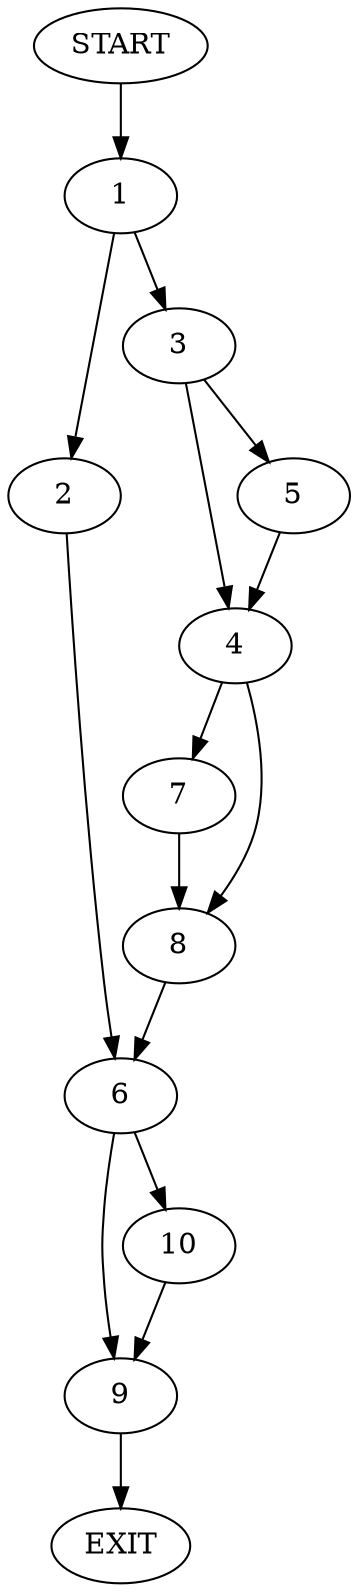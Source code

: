 digraph {
0 [label="START"]
11 [label="EXIT"]
0 -> 1
1 -> 2
1 -> 3
3 -> 4
3 -> 5
2 -> 6
5 -> 4
4 -> 7
4 -> 8
7 -> 8
8 -> 6
6 -> 9
6 -> 10
9 -> 11
10 -> 9
}
